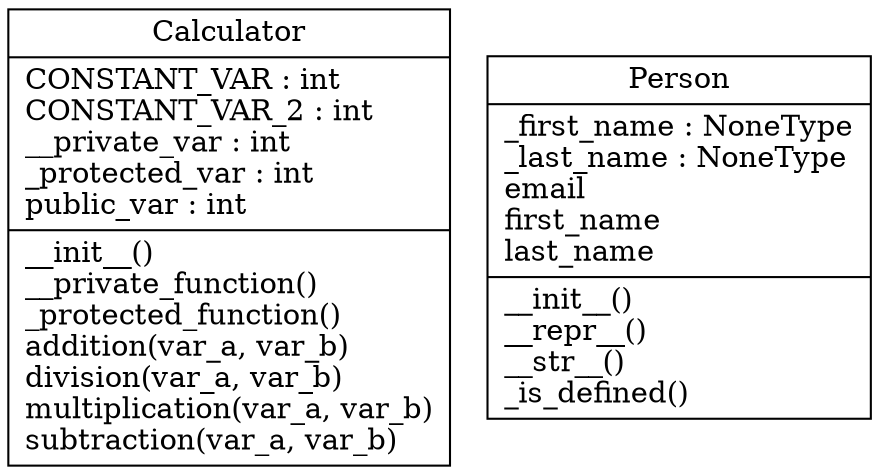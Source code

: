digraph "classes" {
charset="utf-8"
rankdir=BT
"0" [label="{Calculator|CONSTANT_VAR : int\lCONSTANT_VAR_2 : int\l__private_var : int\l_protected_var : int\lpublic_var : int\l|__init__()\l__private_function()\l_protected_function()\laddition(var_a, var_b)\ldivision(var_a, var_b)\lmultiplication(var_a, var_b)\lsubtraction(var_a, var_b)\l}", shape="record"];
"1" [label="{Person|_first_name : NoneType\l_last_name : NoneType\lemail\lfirst_name\llast_name\l|__init__()\l__repr__()\l__str__()\l_is_defined()\l}", shape="record"];
}
